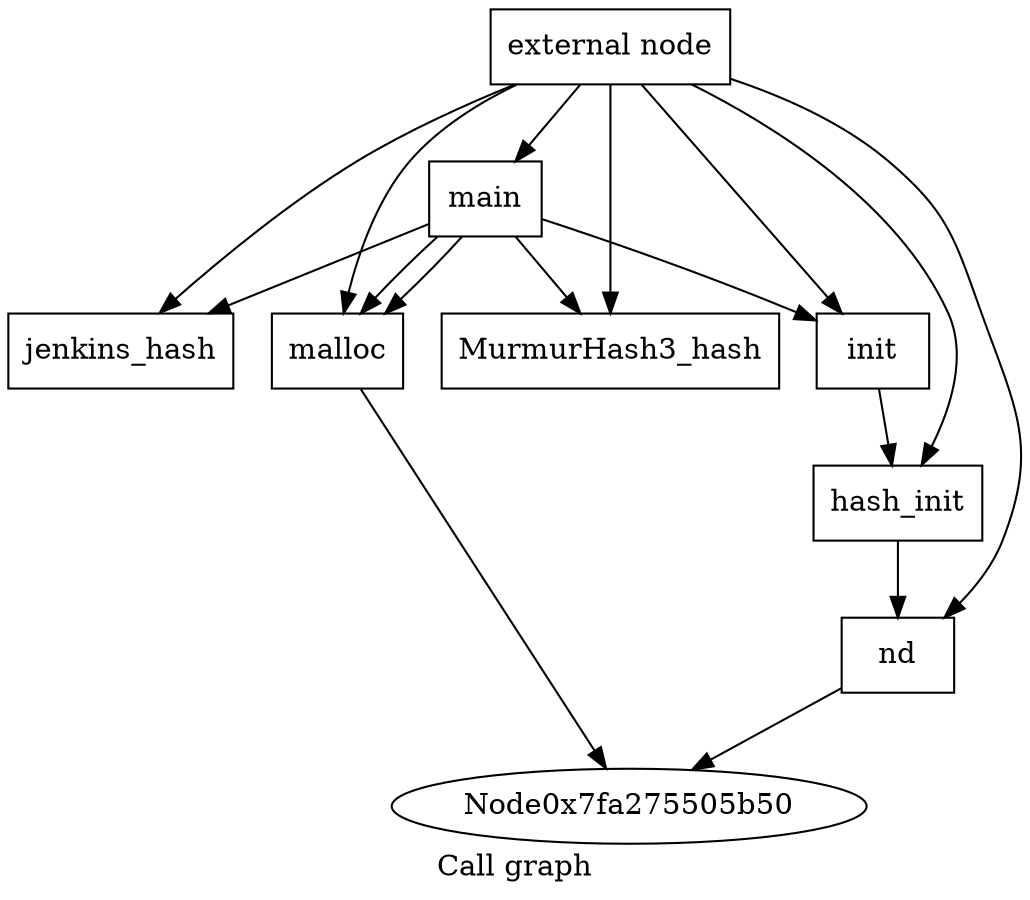 digraph "Call graph" {
	label="Call graph";

	Node0x7fa275505ae0 [shape=record,label="{external node}"];
	Node0x7fa275505ae0 -> Node0x7fa275505bb0;
	Node0x7fa275505ae0 -> Node0x7fa275505c10;
	Node0x7fa275505ae0 -> Node0x7fa275505cb0;
	Node0x7fa275505ae0 -> Node0x7fa275505d60;
	Node0x7fa275505ae0 -> Node0x7fa275505e00;
	Node0x7fa275505ae0 -> Node0x7fa275505f60;
	Node0x7fa275505ae0 -> Node0x7fa275505fc0;
	Node0x7fa275505bb0 [shape=record,label="{jenkins_hash}"];
	Node0x7fa275505c10 [shape=record,label="{MurmurHash3_hash}"];
	Node0x7fa275505cb0 [shape=record,label="{hash_init}"];
	Node0x7fa275505cb0 -> Node0x7fa275505d60;
	Node0x7fa275505d60 [shape=record,label="{nd}"];
	Node0x7fa275505d60 -> Node0x7fa275505b50;
	Node0x7fa275505e00 [shape=record,label="{init}"];
	Node0x7fa275505e00 -> Node0x7fa275505cb0;
	Node0x7fa275505f60 [shape=record,label="{main}"];
	Node0x7fa275505f60 -> Node0x7fa275505fc0;
	Node0x7fa275505f60 -> Node0x7fa275505fc0;
	Node0x7fa275505f60 -> Node0x7fa275505e00;
	Node0x7fa275505f60 -> Node0x7fa275505c10;
	Node0x7fa275505f60 -> Node0x7fa275505bb0;
	Node0x7fa275505fc0 [shape=record,label="{malloc}"];
	Node0x7fa275505fc0 -> Node0x7fa275505b50;
}
